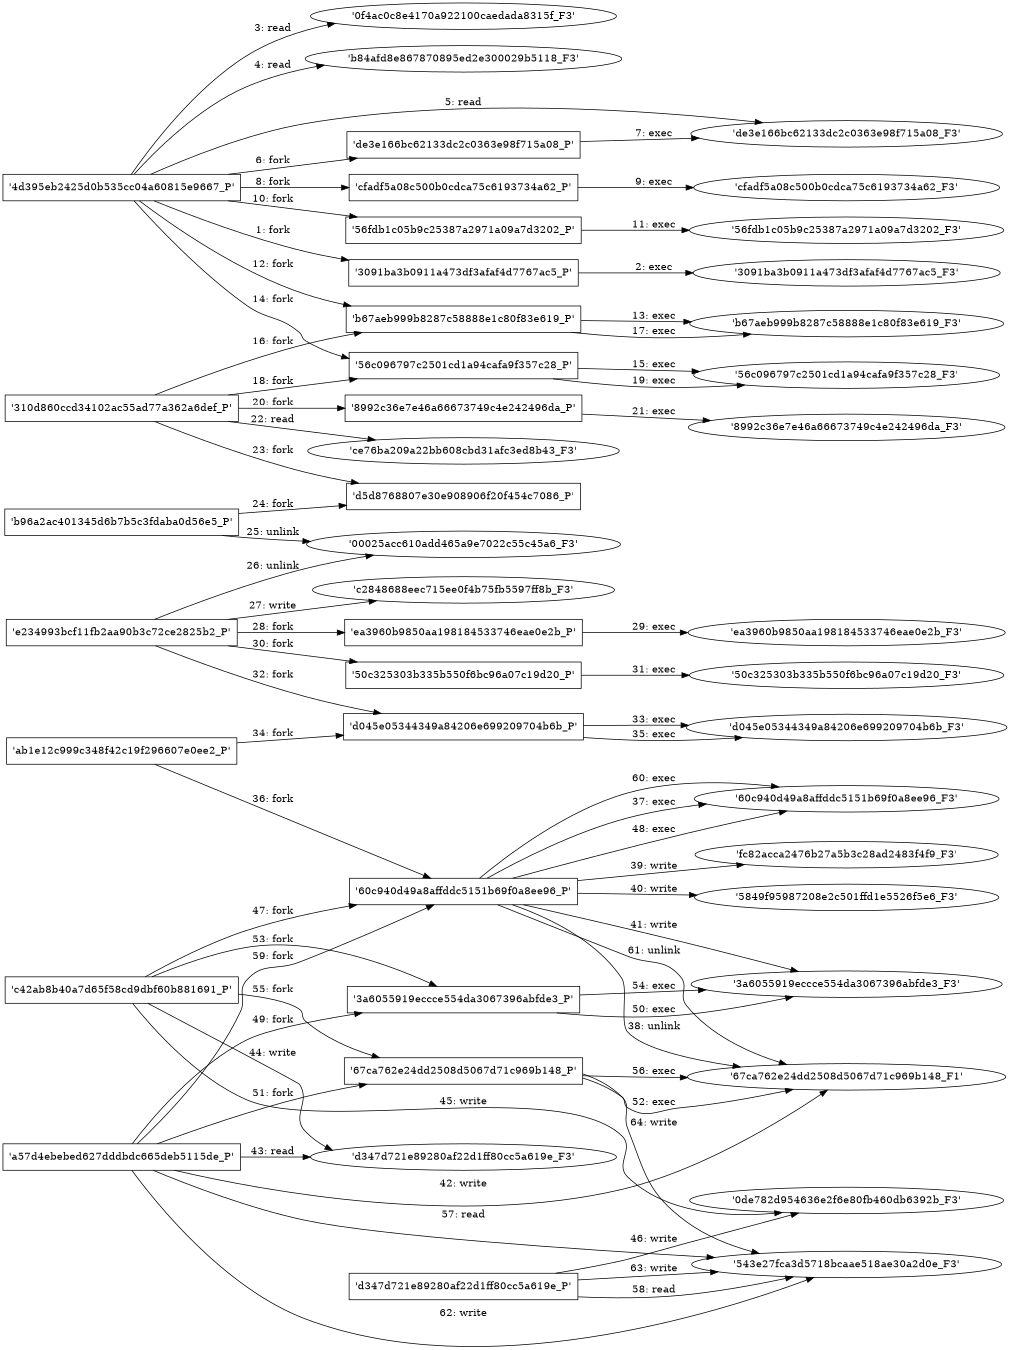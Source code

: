 digraph "D:\Learning\Paper\apt\基于CTI的攻击预警\Dataset\攻击图\ASGfromALLCTI\Threat Roundup for January 17 to January 24.dot" {
rankdir="LR"
size="9"
fixedsize="false"
splines="true"
nodesep=0.3
ranksep=0
fontsize=10
overlap="scalexy"
engine= "neato"
	"'4d395eb2425d0b535cc04a60815e9667_P'" [node_type=Process shape=box]
	"'3091ba3b0911a473df3afaf4d7767ac5_P'" [node_type=Process shape=box]
	"'4d395eb2425d0b535cc04a60815e9667_P'" -> "'3091ba3b0911a473df3afaf4d7767ac5_P'" [label="1: fork"]
	"'3091ba3b0911a473df3afaf4d7767ac5_P'" [node_type=Process shape=box]
	"'3091ba3b0911a473df3afaf4d7767ac5_F3'" [node_type=File shape=ellipse]
	"'3091ba3b0911a473df3afaf4d7767ac5_P'" -> "'3091ba3b0911a473df3afaf4d7767ac5_F3'" [label="2: exec"]
	"'0f4ac0c8e4170a922100caedada8315f_F3'" [node_type=file shape=ellipse]
	"'4d395eb2425d0b535cc04a60815e9667_P'" [node_type=Process shape=box]
	"'4d395eb2425d0b535cc04a60815e9667_P'" -> "'0f4ac0c8e4170a922100caedada8315f_F3'" [label="3: read"]
	"'b84afd8e867870895ed2e300029b5118_F3'" [node_type=file shape=ellipse]
	"'4d395eb2425d0b535cc04a60815e9667_P'" [node_type=Process shape=box]
	"'4d395eb2425d0b535cc04a60815e9667_P'" -> "'b84afd8e867870895ed2e300029b5118_F3'" [label="4: read"]
	"'de3e166bc62133dc2c0363e98f715a08_F3'" [node_type=file shape=ellipse]
	"'4d395eb2425d0b535cc04a60815e9667_P'" [node_type=Process shape=box]
	"'4d395eb2425d0b535cc04a60815e9667_P'" -> "'de3e166bc62133dc2c0363e98f715a08_F3'" [label="5: read"]
	"'4d395eb2425d0b535cc04a60815e9667_P'" [node_type=Process shape=box]
	"'de3e166bc62133dc2c0363e98f715a08_P'" [node_type=Process shape=box]
	"'4d395eb2425d0b535cc04a60815e9667_P'" -> "'de3e166bc62133dc2c0363e98f715a08_P'" [label="6: fork"]
	"'de3e166bc62133dc2c0363e98f715a08_P'" [node_type=Process shape=box]
	"'de3e166bc62133dc2c0363e98f715a08_F3'" [node_type=File shape=ellipse]
	"'de3e166bc62133dc2c0363e98f715a08_P'" -> "'de3e166bc62133dc2c0363e98f715a08_F3'" [label="7: exec"]
	"'4d395eb2425d0b535cc04a60815e9667_P'" [node_type=Process shape=box]
	"'cfadf5a08c500b0cdca75c6193734a62_P'" [node_type=Process shape=box]
	"'4d395eb2425d0b535cc04a60815e9667_P'" -> "'cfadf5a08c500b0cdca75c6193734a62_P'" [label="8: fork"]
	"'cfadf5a08c500b0cdca75c6193734a62_P'" [node_type=Process shape=box]
	"'cfadf5a08c500b0cdca75c6193734a62_F3'" [node_type=File shape=ellipse]
	"'cfadf5a08c500b0cdca75c6193734a62_P'" -> "'cfadf5a08c500b0cdca75c6193734a62_F3'" [label="9: exec"]
	"'4d395eb2425d0b535cc04a60815e9667_P'" [node_type=Process shape=box]
	"'56fdb1c05b9c25387a2971a09a7d3202_P'" [node_type=Process shape=box]
	"'4d395eb2425d0b535cc04a60815e9667_P'" -> "'56fdb1c05b9c25387a2971a09a7d3202_P'" [label="10: fork"]
	"'56fdb1c05b9c25387a2971a09a7d3202_P'" [node_type=Process shape=box]
	"'56fdb1c05b9c25387a2971a09a7d3202_F3'" [node_type=File shape=ellipse]
	"'56fdb1c05b9c25387a2971a09a7d3202_P'" -> "'56fdb1c05b9c25387a2971a09a7d3202_F3'" [label="11: exec"]
	"'4d395eb2425d0b535cc04a60815e9667_P'" [node_type=Process shape=box]
	"'b67aeb999b8287c58888e1c80f83e619_P'" [node_type=Process shape=box]
	"'4d395eb2425d0b535cc04a60815e9667_P'" -> "'b67aeb999b8287c58888e1c80f83e619_P'" [label="12: fork"]
	"'b67aeb999b8287c58888e1c80f83e619_P'" [node_type=Process shape=box]
	"'b67aeb999b8287c58888e1c80f83e619_F3'" [node_type=File shape=ellipse]
	"'b67aeb999b8287c58888e1c80f83e619_P'" -> "'b67aeb999b8287c58888e1c80f83e619_F3'" [label="13: exec"]
	"'4d395eb2425d0b535cc04a60815e9667_P'" [node_type=Process shape=box]
	"'56c096797c2501cd1a94cafa9f357c28_P'" [node_type=Process shape=box]
	"'4d395eb2425d0b535cc04a60815e9667_P'" -> "'56c096797c2501cd1a94cafa9f357c28_P'" [label="14: fork"]
	"'56c096797c2501cd1a94cafa9f357c28_P'" [node_type=Process shape=box]
	"'56c096797c2501cd1a94cafa9f357c28_F3'" [node_type=File shape=ellipse]
	"'56c096797c2501cd1a94cafa9f357c28_P'" -> "'56c096797c2501cd1a94cafa9f357c28_F3'" [label="15: exec"]
	"'310d860ccd34102ac55ad77a362a6def_P'" [node_type=Process shape=box]
	"'b67aeb999b8287c58888e1c80f83e619_P'" [node_type=Process shape=box]
	"'310d860ccd34102ac55ad77a362a6def_P'" -> "'b67aeb999b8287c58888e1c80f83e619_P'" [label="16: fork"]
	"'b67aeb999b8287c58888e1c80f83e619_P'" [node_type=Process shape=box]
	"'b67aeb999b8287c58888e1c80f83e619_F3'" [node_type=File shape=ellipse]
	"'b67aeb999b8287c58888e1c80f83e619_P'" -> "'b67aeb999b8287c58888e1c80f83e619_F3'" [label="17: exec"]
	"'310d860ccd34102ac55ad77a362a6def_P'" [node_type=Process shape=box]
	"'56c096797c2501cd1a94cafa9f357c28_P'" [node_type=Process shape=box]
	"'310d860ccd34102ac55ad77a362a6def_P'" -> "'56c096797c2501cd1a94cafa9f357c28_P'" [label="18: fork"]
	"'56c096797c2501cd1a94cafa9f357c28_P'" [node_type=Process shape=box]
	"'56c096797c2501cd1a94cafa9f357c28_F3'" [node_type=File shape=ellipse]
	"'56c096797c2501cd1a94cafa9f357c28_P'" -> "'56c096797c2501cd1a94cafa9f357c28_F3'" [label="19: exec"]
	"'310d860ccd34102ac55ad77a362a6def_P'" [node_type=Process shape=box]
	"'8992c36e7e46a66673749c4e242496da_P'" [node_type=Process shape=box]
	"'310d860ccd34102ac55ad77a362a6def_P'" -> "'8992c36e7e46a66673749c4e242496da_P'" [label="20: fork"]
	"'8992c36e7e46a66673749c4e242496da_P'" [node_type=Process shape=box]
	"'8992c36e7e46a66673749c4e242496da_F3'" [node_type=File shape=ellipse]
	"'8992c36e7e46a66673749c4e242496da_P'" -> "'8992c36e7e46a66673749c4e242496da_F3'" [label="21: exec"]
	"'ce76ba209a22bb608cbd31afc3ed8b43_F3'" [node_type=file shape=ellipse]
	"'310d860ccd34102ac55ad77a362a6def_P'" [node_type=Process shape=box]
	"'310d860ccd34102ac55ad77a362a6def_P'" -> "'ce76ba209a22bb608cbd31afc3ed8b43_F3'" [label="22: read"]
	"'310d860ccd34102ac55ad77a362a6def_P'" [node_type=Process shape=box]
	"'d5d8768807e30e908906f20f454c7086_P'" [node_type=Process shape=box]
	"'310d860ccd34102ac55ad77a362a6def_P'" -> "'d5d8768807e30e908906f20f454c7086_P'" [label="23: fork"]
	"'b96a2ac401345d6b7b5c3fdaba0d56e5_P'" [node_type=Process shape=box]
	"'d5d8768807e30e908906f20f454c7086_P'" [node_type=Process shape=box]
	"'b96a2ac401345d6b7b5c3fdaba0d56e5_P'" -> "'d5d8768807e30e908906f20f454c7086_P'" [label="24: fork"]
	"'00025acc610add465a9e7022c55c45a6_F3'" [node_type=file shape=ellipse]
	"'b96a2ac401345d6b7b5c3fdaba0d56e5_P'" [node_type=Process shape=box]
	"'b96a2ac401345d6b7b5c3fdaba0d56e5_P'" -> "'00025acc610add465a9e7022c55c45a6_F3'" [label="25: unlink"]
	"'00025acc610add465a9e7022c55c45a6_F3'" [node_type=file shape=ellipse]
	"'e234993bcf11fb2aa90b3c72ce2825b2_P'" [node_type=Process shape=box]
	"'e234993bcf11fb2aa90b3c72ce2825b2_P'" -> "'00025acc610add465a9e7022c55c45a6_F3'" [label="26: unlink"]
	"'c2848688eec715ee0f4b75fb5597ff8b_F3'" [node_type=file shape=ellipse]
	"'e234993bcf11fb2aa90b3c72ce2825b2_P'" [node_type=Process shape=box]
	"'e234993bcf11fb2aa90b3c72ce2825b2_P'" -> "'c2848688eec715ee0f4b75fb5597ff8b_F3'" [label="27: write"]
	"'e234993bcf11fb2aa90b3c72ce2825b2_P'" [node_type=Process shape=box]
	"'ea3960b9850aa198184533746eae0e2b_P'" [node_type=Process shape=box]
	"'e234993bcf11fb2aa90b3c72ce2825b2_P'" -> "'ea3960b9850aa198184533746eae0e2b_P'" [label="28: fork"]
	"'ea3960b9850aa198184533746eae0e2b_P'" [node_type=Process shape=box]
	"'ea3960b9850aa198184533746eae0e2b_F3'" [node_type=File shape=ellipse]
	"'ea3960b9850aa198184533746eae0e2b_P'" -> "'ea3960b9850aa198184533746eae0e2b_F3'" [label="29: exec"]
	"'e234993bcf11fb2aa90b3c72ce2825b2_P'" [node_type=Process shape=box]
	"'50c325303b335b550f6bc96a07c19d20_P'" [node_type=Process shape=box]
	"'e234993bcf11fb2aa90b3c72ce2825b2_P'" -> "'50c325303b335b550f6bc96a07c19d20_P'" [label="30: fork"]
	"'50c325303b335b550f6bc96a07c19d20_P'" [node_type=Process shape=box]
	"'50c325303b335b550f6bc96a07c19d20_F3'" [node_type=File shape=ellipse]
	"'50c325303b335b550f6bc96a07c19d20_P'" -> "'50c325303b335b550f6bc96a07c19d20_F3'" [label="31: exec"]
	"'e234993bcf11fb2aa90b3c72ce2825b2_P'" [node_type=Process shape=box]
	"'d045e05344349a84206e699209704b6b_P'" [node_type=Process shape=box]
	"'e234993bcf11fb2aa90b3c72ce2825b2_P'" -> "'d045e05344349a84206e699209704b6b_P'" [label="32: fork"]
	"'d045e05344349a84206e699209704b6b_P'" [node_type=Process shape=box]
	"'d045e05344349a84206e699209704b6b_F3'" [node_type=File shape=ellipse]
	"'d045e05344349a84206e699209704b6b_P'" -> "'d045e05344349a84206e699209704b6b_F3'" [label="33: exec"]
	"'ab1e12c999c348f42c19f296607e0ee2_P'" [node_type=Process shape=box]
	"'d045e05344349a84206e699209704b6b_P'" [node_type=Process shape=box]
	"'ab1e12c999c348f42c19f296607e0ee2_P'" -> "'d045e05344349a84206e699209704b6b_P'" [label="34: fork"]
	"'d045e05344349a84206e699209704b6b_P'" [node_type=Process shape=box]
	"'d045e05344349a84206e699209704b6b_F3'" [node_type=File shape=ellipse]
	"'d045e05344349a84206e699209704b6b_P'" -> "'d045e05344349a84206e699209704b6b_F3'" [label="35: exec"]
	"'ab1e12c999c348f42c19f296607e0ee2_P'" [node_type=Process shape=box]
	"'60c940d49a8affddc5151b69f0a8ee96_P'" [node_type=Process shape=box]
	"'ab1e12c999c348f42c19f296607e0ee2_P'" -> "'60c940d49a8affddc5151b69f0a8ee96_P'" [label="36: fork"]
	"'60c940d49a8affddc5151b69f0a8ee96_P'" [node_type=Process shape=box]
	"'60c940d49a8affddc5151b69f0a8ee96_F3'" [node_type=File shape=ellipse]
	"'60c940d49a8affddc5151b69f0a8ee96_P'" -> "'60c940d49a8affddc5151b69f0a8ee96_F3'" [label="37: exec"]
	"'67ca762e24dd2508d5067d71c969b148_F1'" [node_type=file shape=ellipse]
	"'60c940d49a8affddc5151b69f0a8ee96_P'" [node_type=Process shape=box]
	"'60c940d49a8affddc5151b69f0a8ee96_P'" -> "'67ca762e24dd2508d5067d71c969b148_F1'" [label="38: unlink"]
	"'fc82acca2476b27a5b3c28ad2483f4f9_F3'" [node_type=file shape=ellipse]
	"'60c940d49a8affddc5151b69f0a8ee96_P'" [node_type=Process shape=box]
	"'60c940d49a8affddc5151b69f0a8ee96_P'" -> "'fc82acca2476b27a5b3c28ad2483f4f9_F3'" [label="39: write"]
	"'5849f95987208e2c501ffd1e5526f5e6_F3'" [node_type=file shape=ellipse]
	"'60c940d49a8affddc5151b69f0a8ee96_P'" [node_type=Process shape=box]
	"'60c940d49a8affddc5151b69f0a8ee96_P'" -> "'5849f95987208e2c501ffd1e5526f5e6_F3'" [label="40: write"]
	"'3a6055919eccce554da3067396abfde3_F3'" [node_type=file shape=ellipse]
	"'60c940d49a8affddc5151b69f0a8ee96_P'" [node_type=Process shape=box]
	"'60c940d49a8affddc5151b69f0a8ee96_P'" -> "'3a6055919eccce554da3067396abfde3_F3'" [label="41: write"]
	"'67ca762e24dd2508d5067d71c969b148_F1'" [node_type=file shape=ellipse]
	"'a57d4ebebed627dddbdc665deb5115de_P'" [node_type=Process shape=box]
	"'a57d4ebebed627dddbdc665deb5115de_P'" -> "'67ca762e24dd2508d5067d71c969b148_F1'" [label="42: write"]
	"'d347d721e89280af22d1ff80cc5a619e_F3'" [node_type=file shape=ellipse]
	"'a57d4ebebed627dddbdc665deb5115de_P'" [node_type=Process shape=box]
	"'a57d4ebebed627dddbdc665deb5115de_P'" -> "'d347d721e89280af22d1ff80cc5a619e_F3'" [label="43: read"]
	"'d347d721e89280af22d1ff80cc5a619e_F3'" [node_type=file shape=ellipse]
	"'c42ab8b40a7d65f58cd9dbf60b881691_P'" [node_type=Process shape=box]
	"'c42ab8b40a7d65f58cd9dbf60b881691_P'" -> "'d347d721e89280af22d1ff80cc5a619e_F3'" [label="44: write"]
	"'0de782d954636e2f6e80fb460db6392b_F3'" [node_type=file shape=ellipse]
	"'c42ab8b40a7d65f58cd9dbf60b881691_P'" [node_type=Process shape=box]
	"'c42ab8b40a7d65f58cd9dbf60b881691_P'" -> "'0de782d954636e2f6e80fb460db6392b_F3'" [label="45: write"]
	"'0de782d954636e2f6e80fb460db6392b_F3'" [node_type=file shape=ellipse]
	"'d347d721e89280af22d1ff80cc5a619e_P'" [node_type=Process shape=box]
	"'d347d721e89280af22d1ff80cc5a619e_P'" -> "'0de782d954636e2f6e80fb460db6392b_F3'" [label="46: write"]
	"'c42ab8b40a7d65f58cd9dbf60b881691_P'" [node_type=Process shape=box]
	"'60c940d49a8affddc5151b69f0a8ee96_P'" [node_type=Process shape=box]
	"'c42ab8b40a7d65f58cd9dbf60b881691_P'" -> "'60c940d49a8affddc5151b69f0a8ee96_P'" [label="47: fork"]
	"'60c940d49a8affddc5151b69f0a8ee96_P'" [node_type=Process shape=box]
	"'60c940d49a8affddc5151b69f0a8ee96_F3'" [node_type=File shape=ellipse]
	"'60c940d49a8affddc5151b69f0a8ee96_P'" -> "'60c940d49a8affddc5151b69f0a8ee96_F3'" [label="48: exec"]
	"'a57d4ebebed627dddbdc665deb5115de_P'" [node_type=Process shape=box]
	"'3a6055919eccce554da3067396abfde3_P'" [node_type=Process shape=box]
	"'a57d4ebebed627dddbdc665deb5115de_P'" -> "'3a6055919eccce554da3067396abfde3_P'" [label="49: fork"]
	"'3a6055919eccce554da3067396abfde3_P'" [node_type=Process shape=box]
	"'3a6055919eccce554da3067396abfde3_F3'" [node_type=File shape=ellipse]
	"'3a6055919eccce554da3067396abfde3_P'" -> "'3a6055919eccce554da3067396abfde3_F3'" [label="50: exec"]
	"'a57d4ebebed627dddbdc665deb5115de_P'" [node_type=Process shape=box]
	"'67ca762e24dd2508d5067d71c969b148_P'" [node_type=Process shape=box]
	"'a57d4ebebed627dddbdc665deb5115de_P'" -> "'67ca762e24dd2508d5067d71c969b148_P'" [label="51: fork"]
	"'67ca762e24dd2508d5067d71c969b148_P'" [node_type=Process shape=box]
	"'67ca762e24dd2508d5067d71c969b148_F1'" [node_type=File shape=ellipse]
	"'67ca762e24dd2508d5067d71c969b148_P'" -> "'67ca762e24dd2508d5067d71c969b148_F1'" [label="52: exec"]
	"'c42ab8b40a7d65f58cd9dbf60b881691_P'" [node_type=Process shape=box]
	"'3a6055919eccce554da3067396abfde3_P'" [node_type=Process shape=box]
	"'c42ab8b40a7d65f58cd9dbf60b881691_P'" -> "'3a6055919eccce554da3067396abfde3_P'" [label="53: fork"]
	"'3a6055919eccce554da3067396abfde3_P'" [node_type=Process shape=box]
	"'3a6055919eccce554da3067396abfde3_F3'" [node_type=File shape=ellipse]
	"'3a6055919eccce554da3067396abfde3_P'" -> "'3a6055919eccce554da3067396abfde3_F3'" [label="54: exec"]
	"'c42ab8b40a7d65f58cd9dbf60b881691_P'" [node_type=Process shape=box]
	"'67ca762e24dd2508d5067d71c969b148_P'" [node_type=Process shape=box]
	"'c42ab8b40a7d65f58cd9dbf60b881691_P'" -> "'67ca762e24dd2508d5067d71c969b148_P'" [label="55: fork"]
	"'67ca762e24dd2508d5067d71c969b148_P'" [node_type=Process shape=box]
	"'67ca762e24dd2508d5067d71c969b148_F1'" [node_type=File shape=ellipse]
	"'67ca762e24dd2508d5067d71c969b148_P'" -> "'67ca762e24dd2508d5067d71c969b148_F1'" [label="56: exec"]
	"'543e27fca3d5718bcaae518ae30a2d0e_F3'" [node_type=file shape=ellipse]
	"'a57d4ebebed627dddbdc665deb5115de_P'" [node_type=Process shape=box]
	"'a57d4ebebed627dddbdc665deb5115de_P'" -> "'543e27fca3d5718bcaae518ae30a2d0e_F3'" [label="57: read"]
	"'543e27fca3d5718bcaae518ae30a2d0e_F3'" [node_type=file shape=ellipse]
	"'d347d721e89280af22d1ff80cc5a619e_P'" [node_type=Process shape=box]
	"'d347d721e89280af22d1ff80cc5a619e_P'" -> "'543e27fca3d5718bcaae518ae30a2d0e_F3'" [label="58: read"]
	"'a57d4ebebed627dddbdc665deb5115de_P'" [node_type=Process shape=box]
	"'60c940d49a8affddc5151b69f0a8ee96_P'" [node_type=Process shape=box]
	"'a57d4ebebed627dddbdc665deb5115de_P'" -> "'60c940d49a8affddc5151b69f0a8ee96_P'" [label="59: fork"]
	"'60c940d49a8affddc5151b69f0a8ee96_P'" [node_type=Process shape=box]
	"'60c940d49a8affddc5151b69f0a8ee96_F3'" [node_type=File shape=ellipse]
	"'60c940d49a8affddc5151b69f0a8ee96_P'" -> "'60c940d49a8affddc5151b69f0a8ee96_F3'" [label="60: exec"]
	"'67ca762e24dd2508d5067d71c969b148_F1'" [node_type=file shape=ellipse]
	"'60c940d49a8affddc5151b69f0a8ee96_P'" [node_type=Process shape=box]
	"'60c940d49a8affddc5151b69f0a8ee96_P'" -> "'67ca762e24dd2508d5067d71c969b148_F1'" [label="61: unlink"]
	"'543e27fca3d5718bcaae518ae30a2d0e_F3'" [node_type=file shape=ellipse]
	"'a57d4ebebed627dddbdc665deb5115de_P'" [node_type=Process shape=box]
	"'a57d4ebebed627dddbdc665deb5115de_P'" -> "'543e27fca3d5718bcaae518ae30a2d0e_F3'" [label="62: write"]
	"'543e27fca3d5718bcaae518ae30a2d0e_F3'" [node_type=file shape=ellipse]
	"'d347d721e89280af22d1ff80cc5a619e_P'" [node_type=Process shape=box]
	"'d347d721e89280af22d1ff80cc5a619e_P'" -> "'543e27fca3d5718bcaae518ae30a2d0e_F3'" [label="63: write"]
	"'543e27fca3d5718bcaae518ae30a2d0e_F3'" [node_type=file shape=ellipse]
	"'67ca762e24dd2508d5067d71c969b148_P'" [node_type=Process shape=box]
	"'67ca762e24dd2508d5067d71c969b148_P'" -> "'543e27fca3d5718bcaae518ae30a2d0e_F3'" [label="64: write"]
}
